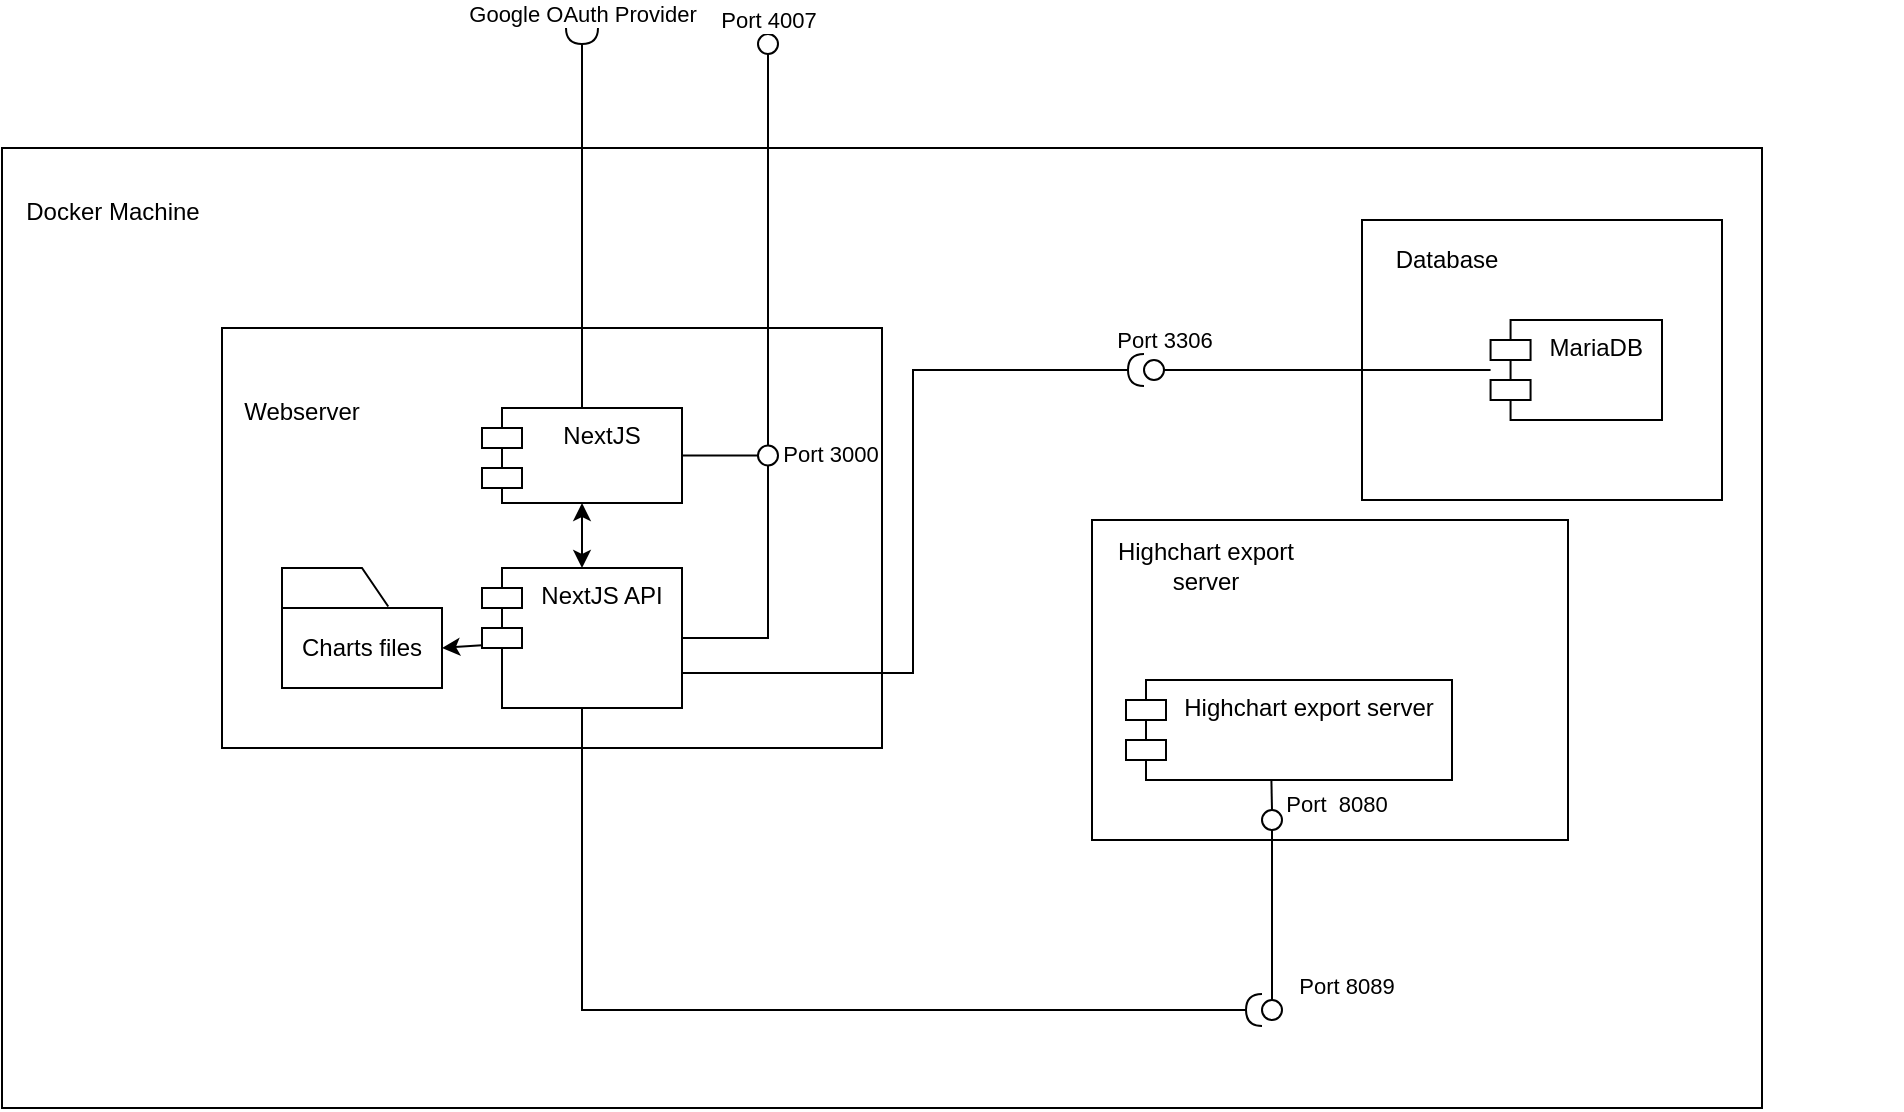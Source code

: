 <mxfile>
    <diagram name="Untitled Diagram" id="xxxxxx">
        <mxGraphModel dx="1479" dy="725" grid="1" gridSize="10" guides="1" tooltips="1" connect="1" arrows="1" fold="1" page="1" pageScale="1" pageWidth="827" pageHeight="1169" background="#ffffff" math="0" shadow="0">
            <root>
                <mxCell id="0"/>
                <mxCell id="1" parent="0"/>
                <mxCell id="63" value="" style="group" parent="1" vertex="1" connectable="0">
                    <mxGeometry x="-40" y="150" width="950" height="480" as="geometry"/>
                </mxCell>
                <mxCell id="45" value="" style="rounded=0;whiteSpace=wrap;html=1;container=0;" parent="63" vertex="1">
                    <mxGeometry width="880.0" height="480" as="geometry"/>
                </mxCell>
                <mxCell id="46" value="Docker Machine" style="text;html=1;strokeColor=none;fillColor=none;align=center;verticalAlign=middle;whiteSpace=wrap;rounded=0;container=0;" parent="63" vertex="1">
                    <mxGeometry x="10" y="12.8" width="90.67" height="38.4" as="geometry"/>
                </mxCell>
                <mxCell id="35" value="" style="group" parent="1" vertex="1" connectable="0">
                    <mxGeometry x="640" y="186" width="180" height="140" as="geometry"/>
                </mxCell>
                <mxCell id="28" value="" style="rounded=0;whiteSpace=wrap;html=1;" parent="35" vertex="1">
                    <mxGeometry width="180" height="140" as="geometry"/>
                </mxCell>
                <mxCell id="29" value="&lt;span style=&quot;&quot;&gt;Database&lt;/span&gt;" style="text;html=1;strokeColor=none;fillColor=none;align=center;verticalAlign=middle;whiteSpace=wrap;rounded=0;" parent="35" vertex="1">
                    <mxGeometry x="4.286" y="5" width="77.143" height="30" as="geometry"/>
                </mxCell>
                <mxCell id="12" value="MariaDB" style="shape=module;align=left;spacingLeft=20;align=center;verticalAlign=top;" parent="35" vertex="1">
                    <mxGeometry x="64.286" y="50" width="85.714" height="50" as="geometry"/>
                </mxCell>
                <mxCell id="36" value="" style="group" parent="1" vertex="1" connectable="0">
                    <mxGeometry x="505" y="336" width="238" height="160" as="geometry"/>
                </mxCell>
                <mxCell id="22" value="" style="rounded=0;whiteSpace=wrap;html=1;" parent="36" vertex="1">
                    <mxGeometry width="238" height="160" as="geometry"/>
                </mxCell>
                <mxCell id="21" value="Highchart export server" style="shape=module;align=left;spacingLeft=20;align=center;verticalAlign=top;" parent="36" vertex="1">
                    <mxGeometry x="17" y="80" width="163" height="50" as="geometry"/>
                </mxCell>
                <mxCell id="23" value="&lt;span style=&quot;&quot;&gt;Highchart export server&lt;/span&gt;" style="text;html=1;strokeColor=none;fillColor=none;align=center;verticalAlign=middle;whiteSpace=wrap;rounded=0;" parent="36" vertex="1">
                    <mxGeometry x="5.667" y="5.714" width="102" height="34.286" as="geometry"/>
                </mxCell>
                <mxCell id="57" style="edgeStyle=none;html=1;endArrow=none;endFill=0;exitX=0.446;exitY=1;exitDx=0;exitDy=0;entryX=0.5;entryY=0;entryDx=0;entryDy=0;exitPerimeter=0;" parent="1" source="21" target="74" edge="1">
                    <mxGeometry relative="1" as="geometry">
                        <mxPoint x="601" y="486" as="targetPoint"/>
                        <mxPoint x="600.5" y="466" as="sourcePoint"/>
                    </mxGeometry>
                </mxCell>
                <mxCell id="58" value="Port&amp;nbsp; 8080" style="edgeLabel;html=1;align=center;verticalAlign=middle;resizable=0;points=[];" parent="57" vertex="1" connectable="0">
                    <mxGeometry x="0.559" y="-4" relative="1" as="geometry">
                        <mxPoint x="36" as="offset"/>
                    </mxGeometry>
                </mxCell>
                <mxCell id="60" value="" style="endArrow=none;html=1;rounded=0;align=center;verticalAlign=top;endFill=0;labelBackgroundColor=none;endSize=2;entryX=0.5;entryY=0;entryDx=0;entryDy=0;exitX=0.5;exitY=1;exitDx=0;exitDy=0;" parent="1" source="74" target="70" edge="1">
                    <mxGeometry relative="1" as="geometry">
                        <mxPoint x="601" y="486" as="sourcePoint"/>
                        <mxPoint x="601" y="556" as="targetPoint"/>
                    </mxGeometry>
                </mxCell>
                <mxCell id="62" value="Port 8089" style="edgeLabel;html=1;align=center;verticalAlign=middle;resizable=0;points=[];" parent="60" vertex="1" connectable="0">
                    <mxGeometry x="0.752" y="4" relative="1" as="geometry">
                        <mxPoint x="33" y="3" as="offset"/>
                    </mxGeometry>
                </mxCell>
                <mxCell id="64" style="edgeStyle=orthogonalEdgeStyle;html=1;endArrow=none;endFill=0;entryX=1;entryY=0.5;entryDx=0;entryDy=0;rounded=0;" parent="1" source="12" target="67" edge="1">
                    <mxGeometry relative="1" as="geometry">
                        <mxPoint x="530" y="261" as="targetPoint"/>
                    </mxGeometry>
                </mxCell>
                <mxCell id="65" value="Port 3306" style="edgeLabel;html=1;align=center;verticalAlign=middle;resizable=0;points=[];" parent="64" vertex="1" connectable="0">
                    <mxGeometry x="0.786" y="-1" relative="1" as="geometry">
                        <mxPoint x="-18" y="-14" as="offset"/>
                    </mxGeometry>
                </mxCell>
                <mxCell id="67" value="" style="ellipse;whiteSpace=wrap;html=1;aspect=fixed;" parent="1" vertex="1">
                    <mxGeometry x="531" y="256" width="10" height="10" as="geometry"/>
                </mxCell>
                <mxCell id="70" value="" style="ellipse;whiteSpace=wrap;html=1;aspect=fixed;" parent="1" vertex="1">
                    <mxGeometry x="590" y="576" width="10" height="10" as="geometry"/>
                </mxCell>
                <mxCell id="74" value="" style="ellipse;whiteSpace=wrap;html=1;aspect=fixed;" parent="1" vertex="1">
                    <mxGeometry x="590" y="481" width="10" height="10" as="geometry"/>
                </mxCell>
                <mxCell id="103" value="" style="ellipse;whiteSpace=wrap;html=1;aspect=fixed;" parent="1" vertex="1">
                    <mxGeometry x="338" y="93" width="10" height="10" as="geometry"/>
                </mxCell>
                <mxCell id="105" value="" style="group" parent="1" vertex="1" connectable="0">
                    <mxGeometry x="70" y="240" width="330" height="210" as="geometry"/>
                </mxCell>
                <mxCell id="14" value="" style="rounded=0;whiteSpace=wrap;html=1;container=0;" parent="105" vertex="1">
                    <mxGeometry width="330" height="210" as="geometry"/>
                </mxCell>
                <mxCell id="17" value="Webserver" style="text;html=1;strokeColor=none;fillColor=none;align=center;verticalAlign=middle;whiteSpace=wrap;rounded=0;container=0;" parent="105" vertex="1">
                    <mxGeometry x="10" y="21" width="60" height="42" as="geometry"/>
                </mxCell>
                <mxCell id="13" value="NextJS" style="shape=module;align=left;spacingLeft=20;align=center;verticalAlign=top;container=0;" parent="105" vertex="1">
                    <mxGeometry x="130" y="40" width="100" height="47.5" as="geometry"/>
                </mxCell>
                <mxCell id="16" value="NextJS API" style="shape=module;align=left;spacingLeft=20;align=center;verticalAlign=top;container=0;" parent="105" vertex="1">
                    <mxGeometry x="130" y="120" width="100" height="70" as="geometry"/>
                </mxCell>
                <mxCell id="19" style="edgeStyle=none;html=1;entryX=0.5;entryY=0;entryDx=0;entryDy=0;startArrow=classic;startFill=1;" parent="105" source="13" target="16" edge="1">
                    <mxGeometry relative="1" as="geometry"/>
                </mxCell>
                <mxCell id="87" value="" style="group" parent="105" vertex="1" connectable="0">
                    <mxGeometry x="30" y="120" width="80" height="60" as="geometry"/>
                </mxCell>
                <mxCell id="84" value="&lt;span style=&quot;&quot;&gt;Charts files&lt;/span&gt;" style="rounded=0;whiteSpace=wrap;html=1;" parent="87" vertex="1">
                    <mxGeometry y="20" width="80" height="40" as="geometry"/>
                </mxCell>
                <mxCell id="86" value="" style="endArrow=none;html=1;entryX=0.664;entryY=-0.019;entryDx=0;entryDy=0;entryPerimeter=0;rounded=0;" parent="87" target="84" edge="1">
                    <mxGeometry width="50" height="50" relative="1" as="geometry">
                        <mxPoint y="20" as="sourcePoint"/>
                        <mxPoint x="30.769" y="-13.333" as="targetPoint"/>
                        <Array as="points">
                            <mxPoint/>
                            <mxPoint x="40"/>
                        </Array>
                    </mxGeometry>
                </mxCell>
                <mxCell id="26" style="edgeStyle=none;html=1;startArrow=none;startFill=0;endArrow=classic;endFill=1;entryX=1;entryY=0.5;entryDx=0;entryDy=0;" parent="105" source="16" target="84" edge="1">
                    <mxGeometry relative="1" as="geometry"/>
                </mxCell>
                <mxCell id="89" value="" style="ellipse;whiteSpace=wrap;html=1;aspect=fixed;" parent="105" vertex="1">
                    <mxGeometry x="268" y="58.75" width="10" height="10" as="geometry"/>
                </mxCell>
                <mxCell id="95" style="edgeStyle=orthogonalEdgeStyle;rounded=0;html=1;entryX=0.5;entryY=1;entryDx=0;entryDy=0;endArrow=none;endFill=0;exitX=1;exitY=0.5;exitDx=0;exitDy=0;" parent="105" source="16" target="89" edge="1">
                    <mxGeometry relative="1" as="geometry">
                        <mxPoint x="240" y="120" as="sourcePoint"/>
                    </mxGeometry>
                </mxCell>
                <mxCell id="88" style="edgeStyle=orthogonalEdgeStyle;rounded=0;html=1;entryX=0;entryY=0.5;entryDx=0;entryDy=0;endArrow=none;endFill=0;" parent="105" source="13" target="89" edge="1">
                    <mxGeometry relative="1" as="geometry">
                        <mxPoint x="207" y="-60" as="targetPoint"/>
                    </mxGeometry>
                </mxCell>
                <mxCell id="90" value="Port 3000" style="edgeLabel;html=1;align=center;verticalAlign=middle;resizable=0;points=[];" parent="88" vertex="1" connectable="0">
                    <mxGeometry x="0.672" relative="1" as="geometry">
                        <mxPoint x="42" y="-1" as="offset"/>
                    </mxGeometry>
                </mxCell>
                <mxCell id="91" style="edgeStyle=orthogonalEdgeStyle;rounded=0;html=1;entryX=0.5;entryY=1;entryDx=0;entryDy=0;endArrow=none;endFill=0;exitX=0.5;exitY=0;exitDx=0;exitDy=0;" parent="1" source="89" target="103" edge="1">
                    <mxGeometry relative="1" as="geometry">
                        <mxPoint x="343" y="87" as="targetPoint"/>
                        <mxPoint x="400.002" y="190.5" as="sourcePoint"/>
                    </mxGeometry>
                </mxCell>
                <mxCell id="92" value="Port 4007" style="edgeLabel;html=1;align=center;verticalAlign=middle;resizable=0;points=[];" parent="91" vertex="1" connectable="0">
                    <mxGeometry x="0.672" relative="1" as="geometry">
                        <mxPoint y="-50" as="offset"/>
                    </mxGeometry>
                </mxCell>
                <mxCell id="100" style="edgeStyle=orthogonalEdgeStyle;rounded=0;html=1;endArrow=halfCircle;endFill=0;" parent="1" source="13" edge="1">
                    <mxGeometry relative="1" as="geometry">
                        <mxPoint x="250" y="90" as="targetPoint"/>
                    </mxGeometry>
                </mxCell>
                <mxCell id="101" value="Google OAuth Provider" style="edgeLabel;html=1;align=center;verticalAlign=middle;resizable=0;points=[];" parent="100" vertex="1" connectable="0">
                    <mxGeometry x="0.765" y="1" relative="1" as="geometry">
                        <mxPoint x="1" y="-30" as="offset"/>
                    </mxGeometry>
                </mxCell>
                <mxCell id="69" style="edgeStyle=orthogonalEdgeStyle;html=1;entryX=0;entryY=0.5;entryDx=0;entryDy=0;endArrow=halfCircle;endFill=0;rounded=0;exitX=1;exitY=0.75;exitDx=0;exitDy=0;" parent="1" source="16" target="67" edge="1">
                    <mxGeometry relative="1" as="geometry"/>
                </mxCell>
                <mxCell id="81" style="edgeStyle=orthogonalEdgeStyle;html=1;entryX=0;entryY=0.5;entryDx=0;entryDy=0;startArrow=none;startFill=0;endArrow=halfCircle;endFill=0;rounded=0;exitX=0.5;exitY=1;exitDx=0;exitDy=0;" parent="1" source="16" target="70" edge="1">
                    <mxGeometry relative="1" as="geometry"/>
                </mxCell>
            </root>
        </mxGraphModel>
    </diagram>
</mxfile>
